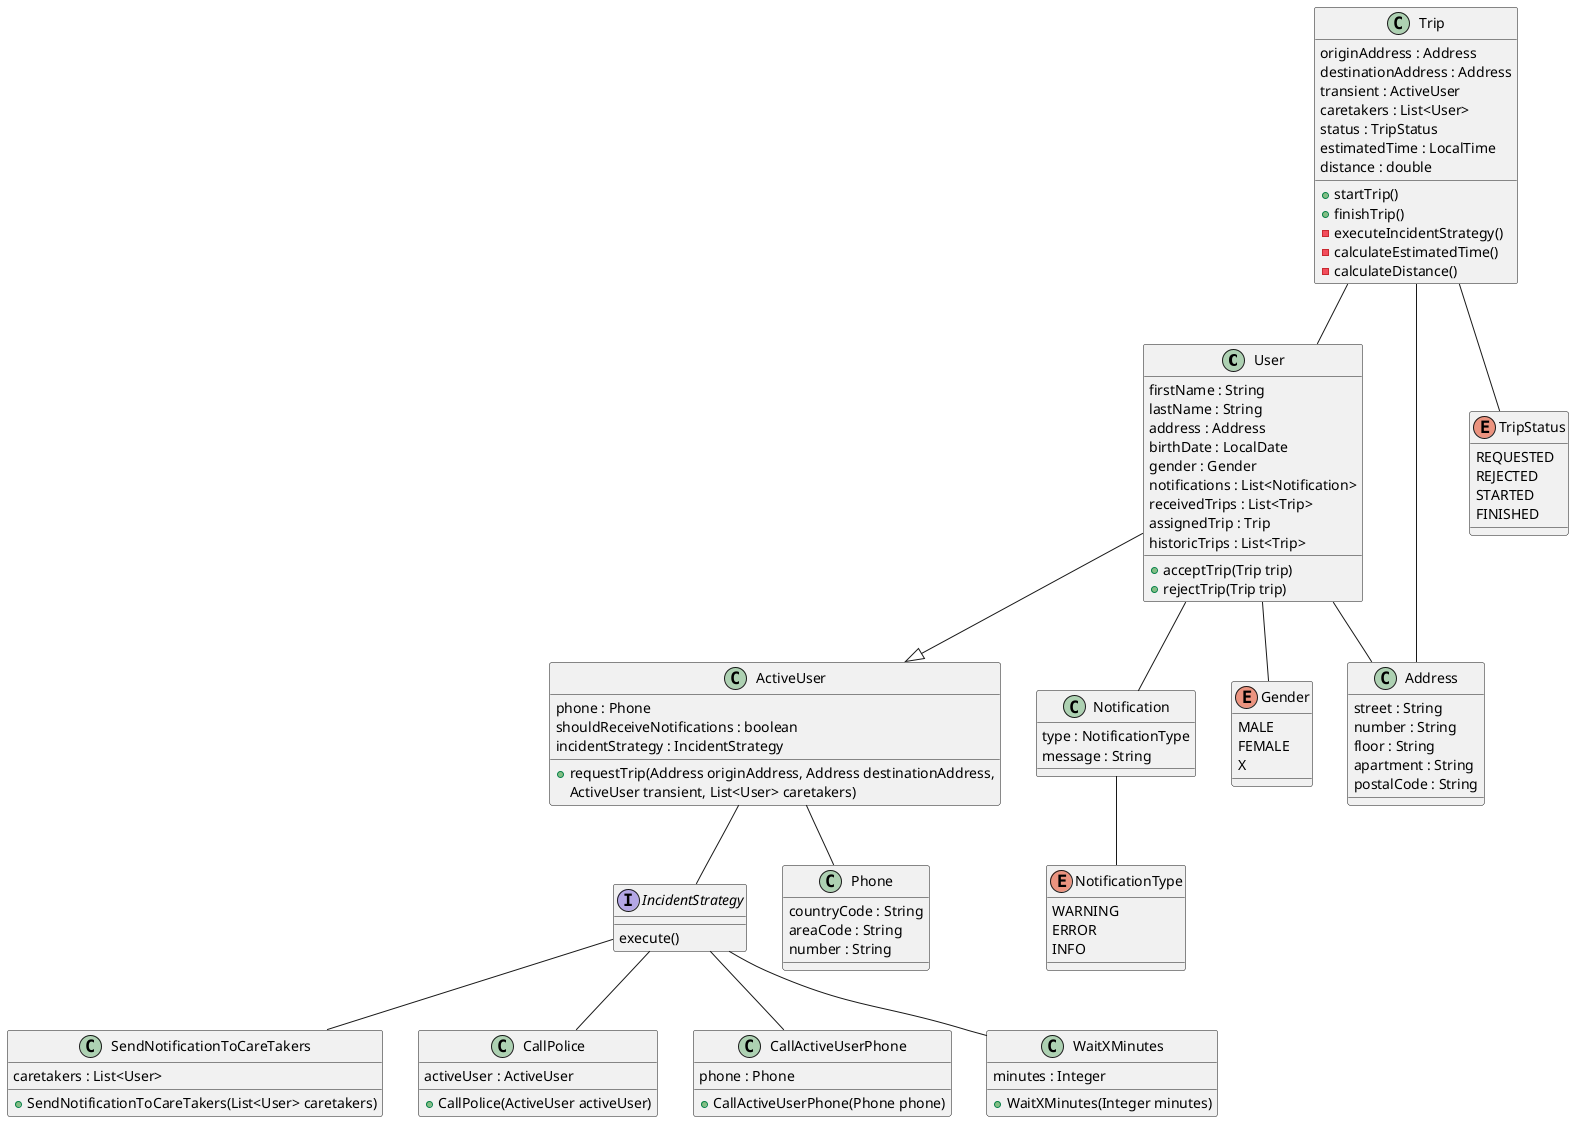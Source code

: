 @startuml

class User {
    firstName : String
    lastName : String
    address : Address
    birthDate : LocalDate
    gender : Gender
    notifications : List<Notification>
    receivedTrips : List<Trip>
    assignedTrip : Trip
    historicTrips : List<Trip>

    + acceptTrip(Trip trip)
    + rejectTrip(Trip trip)
}

class ActiveUser {
    phone : Phone
    shouldReceiveNotifications : boolean
    incidentStrategy : IncidentStrategy
    'Preguntar si request trip hace falta'
    +requestTrip(Address originAddress, Address destinationAddress,
                  ActiveUser transient, List<User> caretakers)
}

class Trip {
    originAddress : Address
    destinationAddress : Address
    transient : ActiveUser
    caretakers : List<User>
    status : TripStatus
    estimatedTime : LocalTime
    distance : double

    +startTrip()
    +finishTrip()
    -executeIncidentStrategy()
    -calculateEstimatedTime()
    -calculateDistance()
}

interface IncidentStrategy {
    execute()
}

class SendNotificationToCareTakers {
    caretakers : List<User>
    + SendNotificationToCareTakers(List<User> caretakers)
}

class CallPolice {
    activeUser : ActiveUser
    + CallPolice(ActiveUser activeUser)
}

class CallActiveUserPhone {
    phone : Phone
    + CallActiveUserPhone(Phone phone)
}

class WaitXMinutes {
    minutes : Integer
    + WaitXMinutes(Integer minutes)
}


class Notification {
    type : NotificationType
    message : String
}

class Phone {
    countryCode : String
    areaCode : String
    number : String
}

class Address {
    street : String
    number : String
    floor : String
    apartment : String
    postalCode : String
}

enum NotificationType {
    WARNING
    ERROR
    INFO
}

enum Gender {
    MALE
    FEMALE
    X
}

enum TripStatus {
    REQUESTED
    REJECTED
    STARTED
    FINISHED
}

User -- Gender
User -- Address
User -- Notification
User --|> ActiveUser

ActiveUser -- IncidentStrategy
ActiveUser -- Phone

IncidentStrategy -- SendNotificationToCareTakers
IncidentStrategy -- CallPolice
IncidentStrategy -- CallActiveUserPhone
IncidentStrategy -- WaitXMinutes

Trip -- User
Trip -- Address
Trip -- TripStatus

Notification -- NotificationType
@enduml